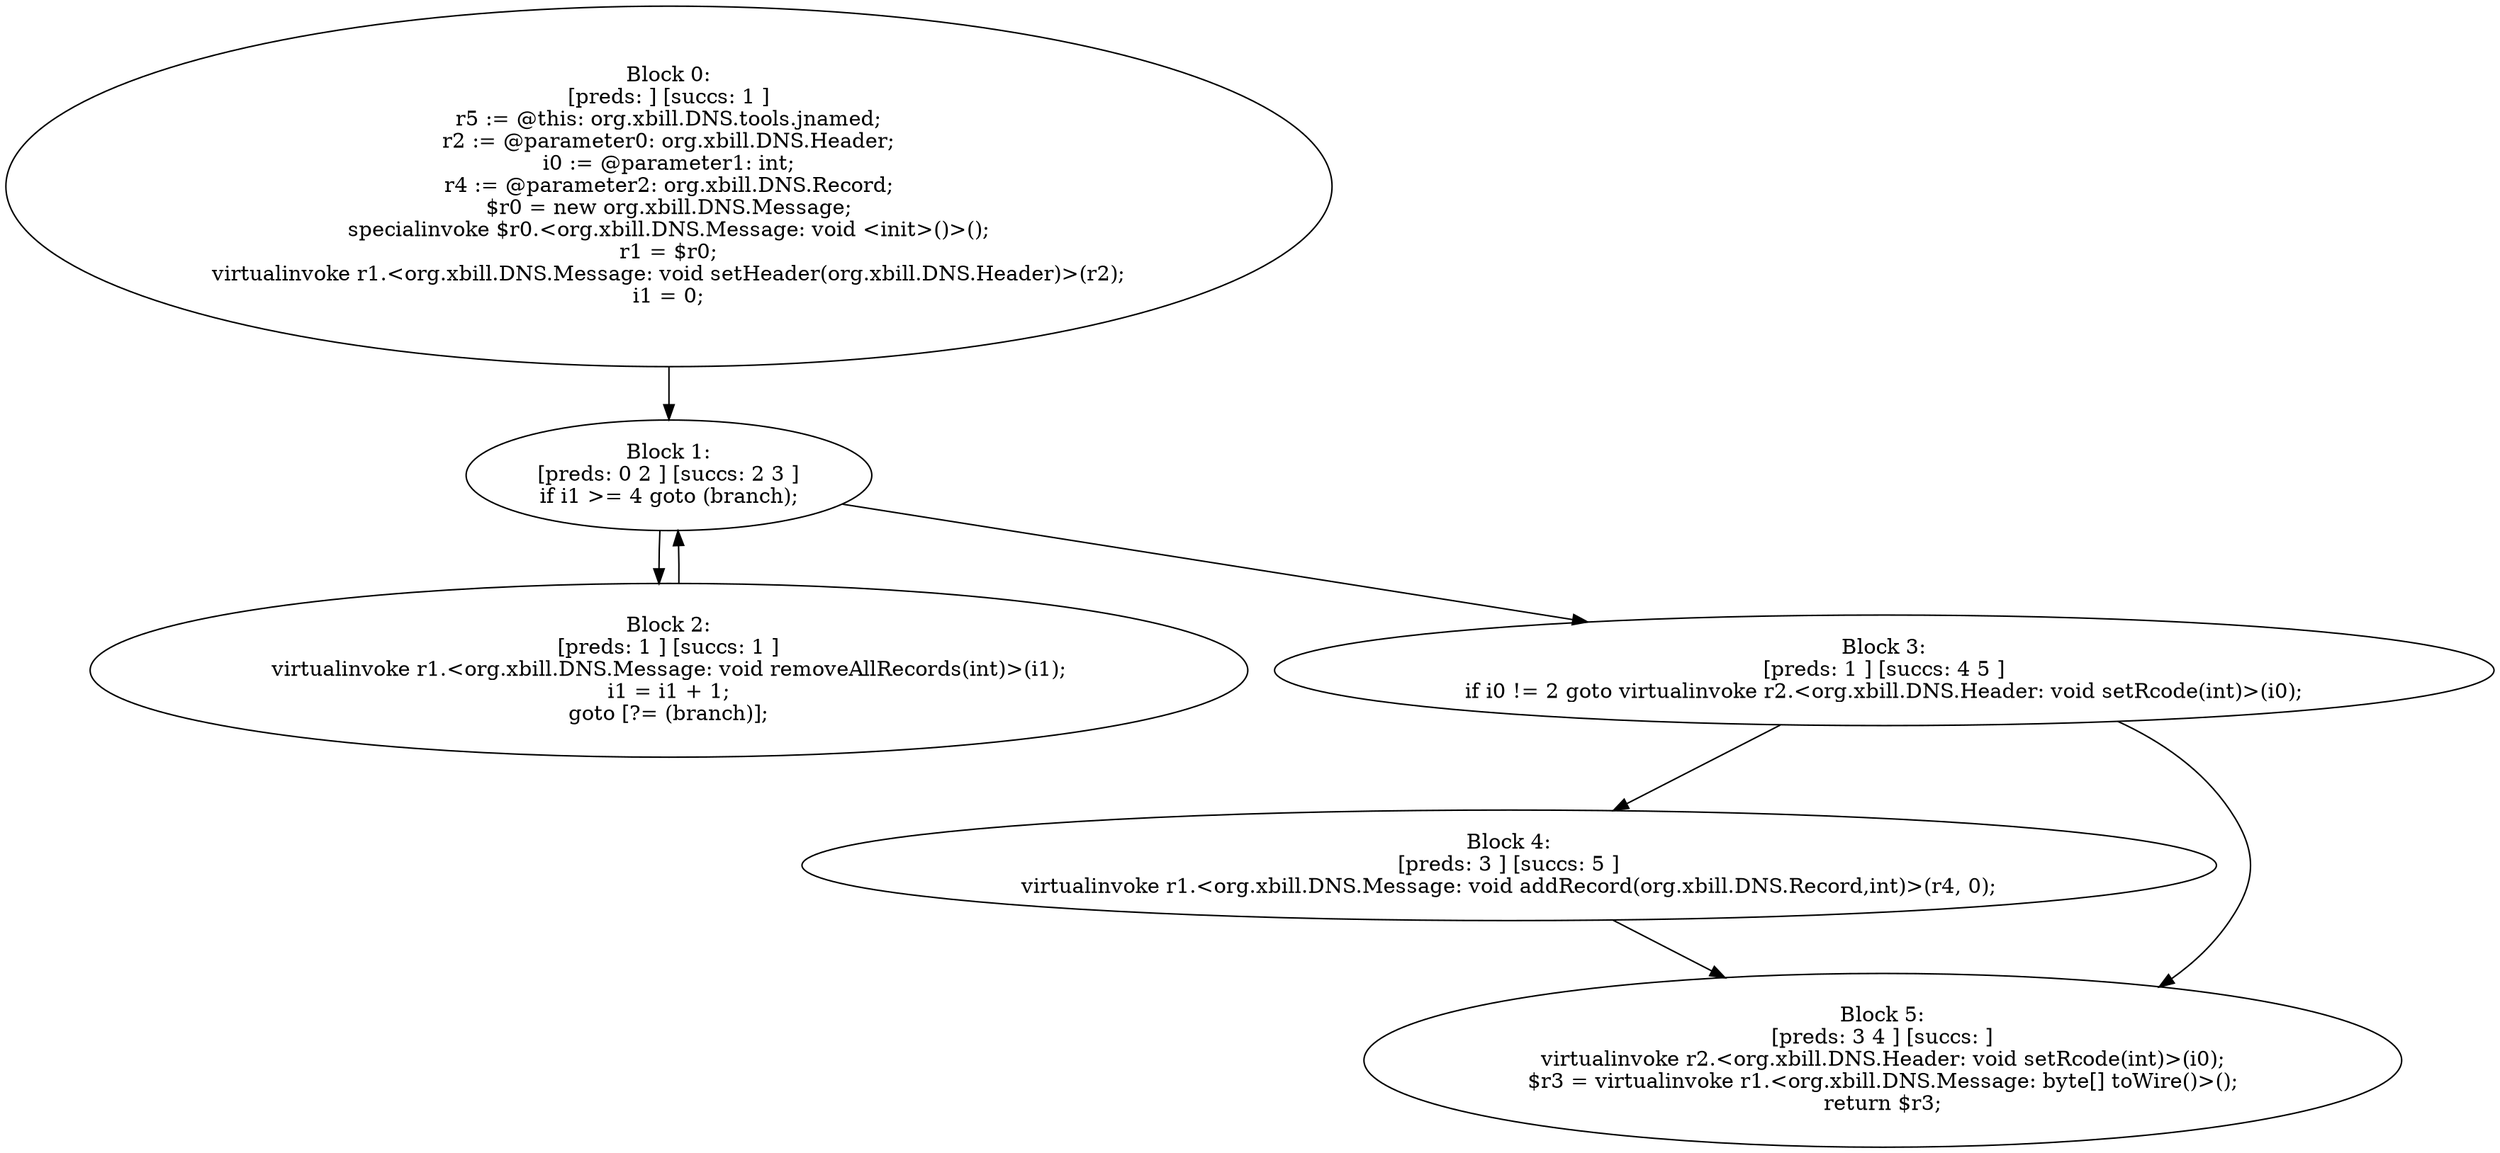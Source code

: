 digraph "unitGraph" {
    "Block 0:
[preds: ] [succs: 1 ]
r5 := @this: org.xbill.DNS.tools.jnamed;
r2 := @parameter0: org.xbill.DNS.Header;
i0 := @parameter1: int;
r4 := @parameter2: org.xbill.DNS.Record;
$r0 = new org.xbill.DNS.Message;
specialinvoke $r0.<org.xbill.DNS.Message: void <init>()>();
r1 = $r0;
virtualinvoke r1.<org.xbill.DNS.Message: void setHeader(org.xbill.DNS.Header)>(r2);
i1 = 0;
"
    "Block 1:
[preds: 0 2 ] [succs: 2 3 ]
if i1 >= 4 goto (branch);
"
    "Block 2:
[preds: 1 ] [succs: 1 ]
virtualinvoke r1.<org.xbill.DNS.Message: void removeAllRecords(int)>(i1);
i1 = i1 + 1;
goto [?= (branch)];
"
    "Block 3:
[preds: 1 ] [succs: 4 5 ]
if i0 != 2 goto virtualinvoke r2.<org.xbill.DNS.Header: void setRcode(int)>(i0);
"
    "Block 4:
[preds: 3 ] [succs: 5 ]
virtualinvoke r1.<org.xbill.DNS.Message: void addRecord(org.xbill.DNS.Record,int)>(r4, 0);
"
    "Block 5:
[preds: 3 4 ] [succs: ]
virtualinvoke r2.<org.xbill.DNS.Header: void setRcode(int)>(i0);
$r3 = virtualinvoke r1.<org.xbill.DNS.Message: byte[] toWire()>();
return $r3;
"
    "Block 0:
[preds: ] [succs: 1 ]
r5 := @this: org.xbill.DNS.tools.jnamed;
r2 := @parameter0: org.xbill.DNS.Header;
i0 := @parameter1: int;
r4 := @parameter2: org.xbill.DNS.Record;
$r0 = new org.xbill.DNS.Message;
specialinvoke $r0.<org.xbill.DNS.Message: void <init>()>();
r1 = $r0;
virtualinvoke r1.<org.xbill.DNS.Message: void setHeader(org.xbill.DNS.Header)>(r2);
i1 = 0;
"->"Block 1:
[preds: 0 2 ] [succs: 2 3 ]
if i1 >= 4 goto (branch);
";
    "Block 1:
[preds: 0 2 ] [succs: 2 3 ]
if i1 >= 4 goto (branch);
"->"Block 2:
[preds: 1 ] [succs: 1 ]
virtualinvoke r1.<org.xbill.DNS.Message: void removeAllRecords(int)>(i1);
i1 = i1 + 1;
goto [?= (branch)];
";
    "Block 1:
[preds: 0 2 ] [succs: 2 3 ]
if i1 >= 4 goto (branch);
"->"Block 3:
[preds: 1 ] [succs: 4 5 ]
if i0 != 2 goto virtualinvoke r2.<org.xbill.DNS.Header: void setRcode(int)>(i0);
";
    "Block 2:
[preds: 1 ] [succs: 1 ]
virtualinvoke r1.<org.xbill.DNS.Message: void removeAllRecords(int)>(i1);
i1 = i1 + 1;
goto [?= (branch)];
"->"Block 1:
[preds: 0 2 ] [succs: 2 3 ]
if i1 >= 4 goto (branch);
";
    "Block 3:
[preds: 1 ] [succs: 4 5 ]
if i0 != 2 goto virtualinvoke r2.<org.xbill.DNS.Header: void setRcode(int)>(i0);
"->"Block 4:
[preds: 3 ] [succs: 5 ]
virtualinvoke r1.<org.xbill.DNS.Message: void addRecord(org.xbill.DNS.Record,int)>(r4, 0);
";
    "Block 3:
[preds: 1 ] [succs: 4 5 ]
if i0 != 2 goto virtualinvoke r2.<org.xbill.DNS.Header: void setRcode(int)>(i0);
"->"Block 5:
[preds: 3 4 ] [succs: ]
virtualinvoke r2.<org.xbill.DNS.Header: void setRcode(int)>(i0);
$r3 = virtualinvoke r1.<org.xbill.DNS.Message: byte[] toWire()>();
return $r3;
";
    "Block 4:
[preds: 3 ] [succs: 5 ]
virtualinvoke r1.<org.xbill.DNS.Message: void addRecord(org.xbill.DNS.Record,int)>(r4, 0);
"->"Block 5:
[preds: 3 4 ] [succs: ]
virtualinvoke r2.<org.xbill.DNS.Header: void setRcode(int)>(i0);
$r3 = virtualinvoke r1.<org.xbill.DNS.Message: byte[] toWire()>();
return $r3;
";
}
